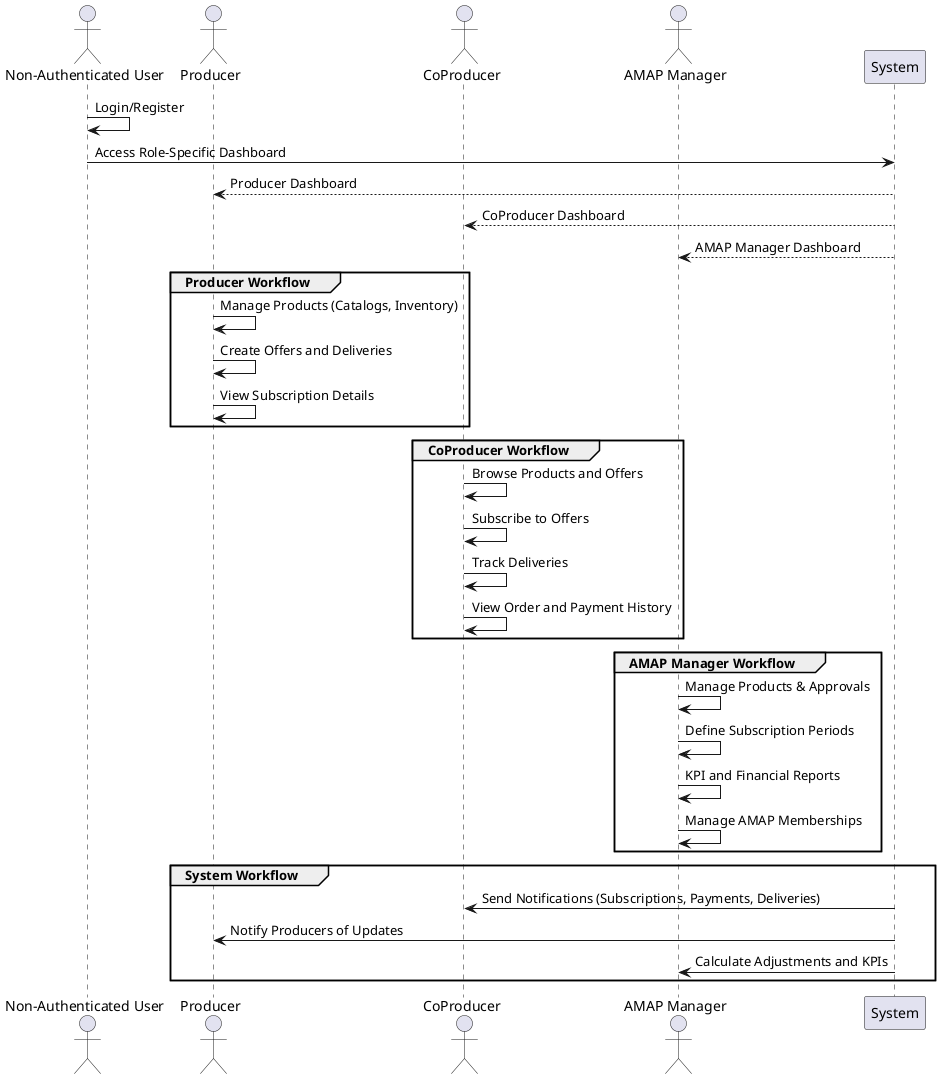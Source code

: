 @startuml
skinparam participantStyle rectangle

actor "Non-Authenticated User" as NAU
actor "Producer" as P
actor "CoProducer" as CP
actor "AMAP Manager" as AM
participant "System" as S

NAU -> NAU: Login/Register
NAU -> S: Access Role-Specific Dashboard

S --> P: Producer Dashboard
S --> CP: CoProducer Dashboard
S --> AM: AMAP Manager Dashboard

group Producer Workflow
    P -> P: Manage Products (Catalogs, Inventory)
    P -> P: Create Offers and Deliveries
    P -> P: View Subscription Details
end

group CoProducer Workflow
    CP -> CP: Browse Products and Offers
    CP -> CP: Subscribe to Offers
    CP -> CP: Track Deliveries
    CP -> CP: View Order and Payment History
end

group AMAP Manager Workflow
    AM -> AM: Manage Products & Approvals
    AM -> AM: Define Subscription Periods
    AM -> AM: KPI and Financial Reports
    AM -> AM: Manage AMAP Memberships
end

group System Workflow
    S -> CP: Send Notifications (Subscriptions, Payments, Deliveries)
    S -> P: Notify Producers of Updates
    S -> AM: Calculate Adjustments and KPIs
end
@enduml
